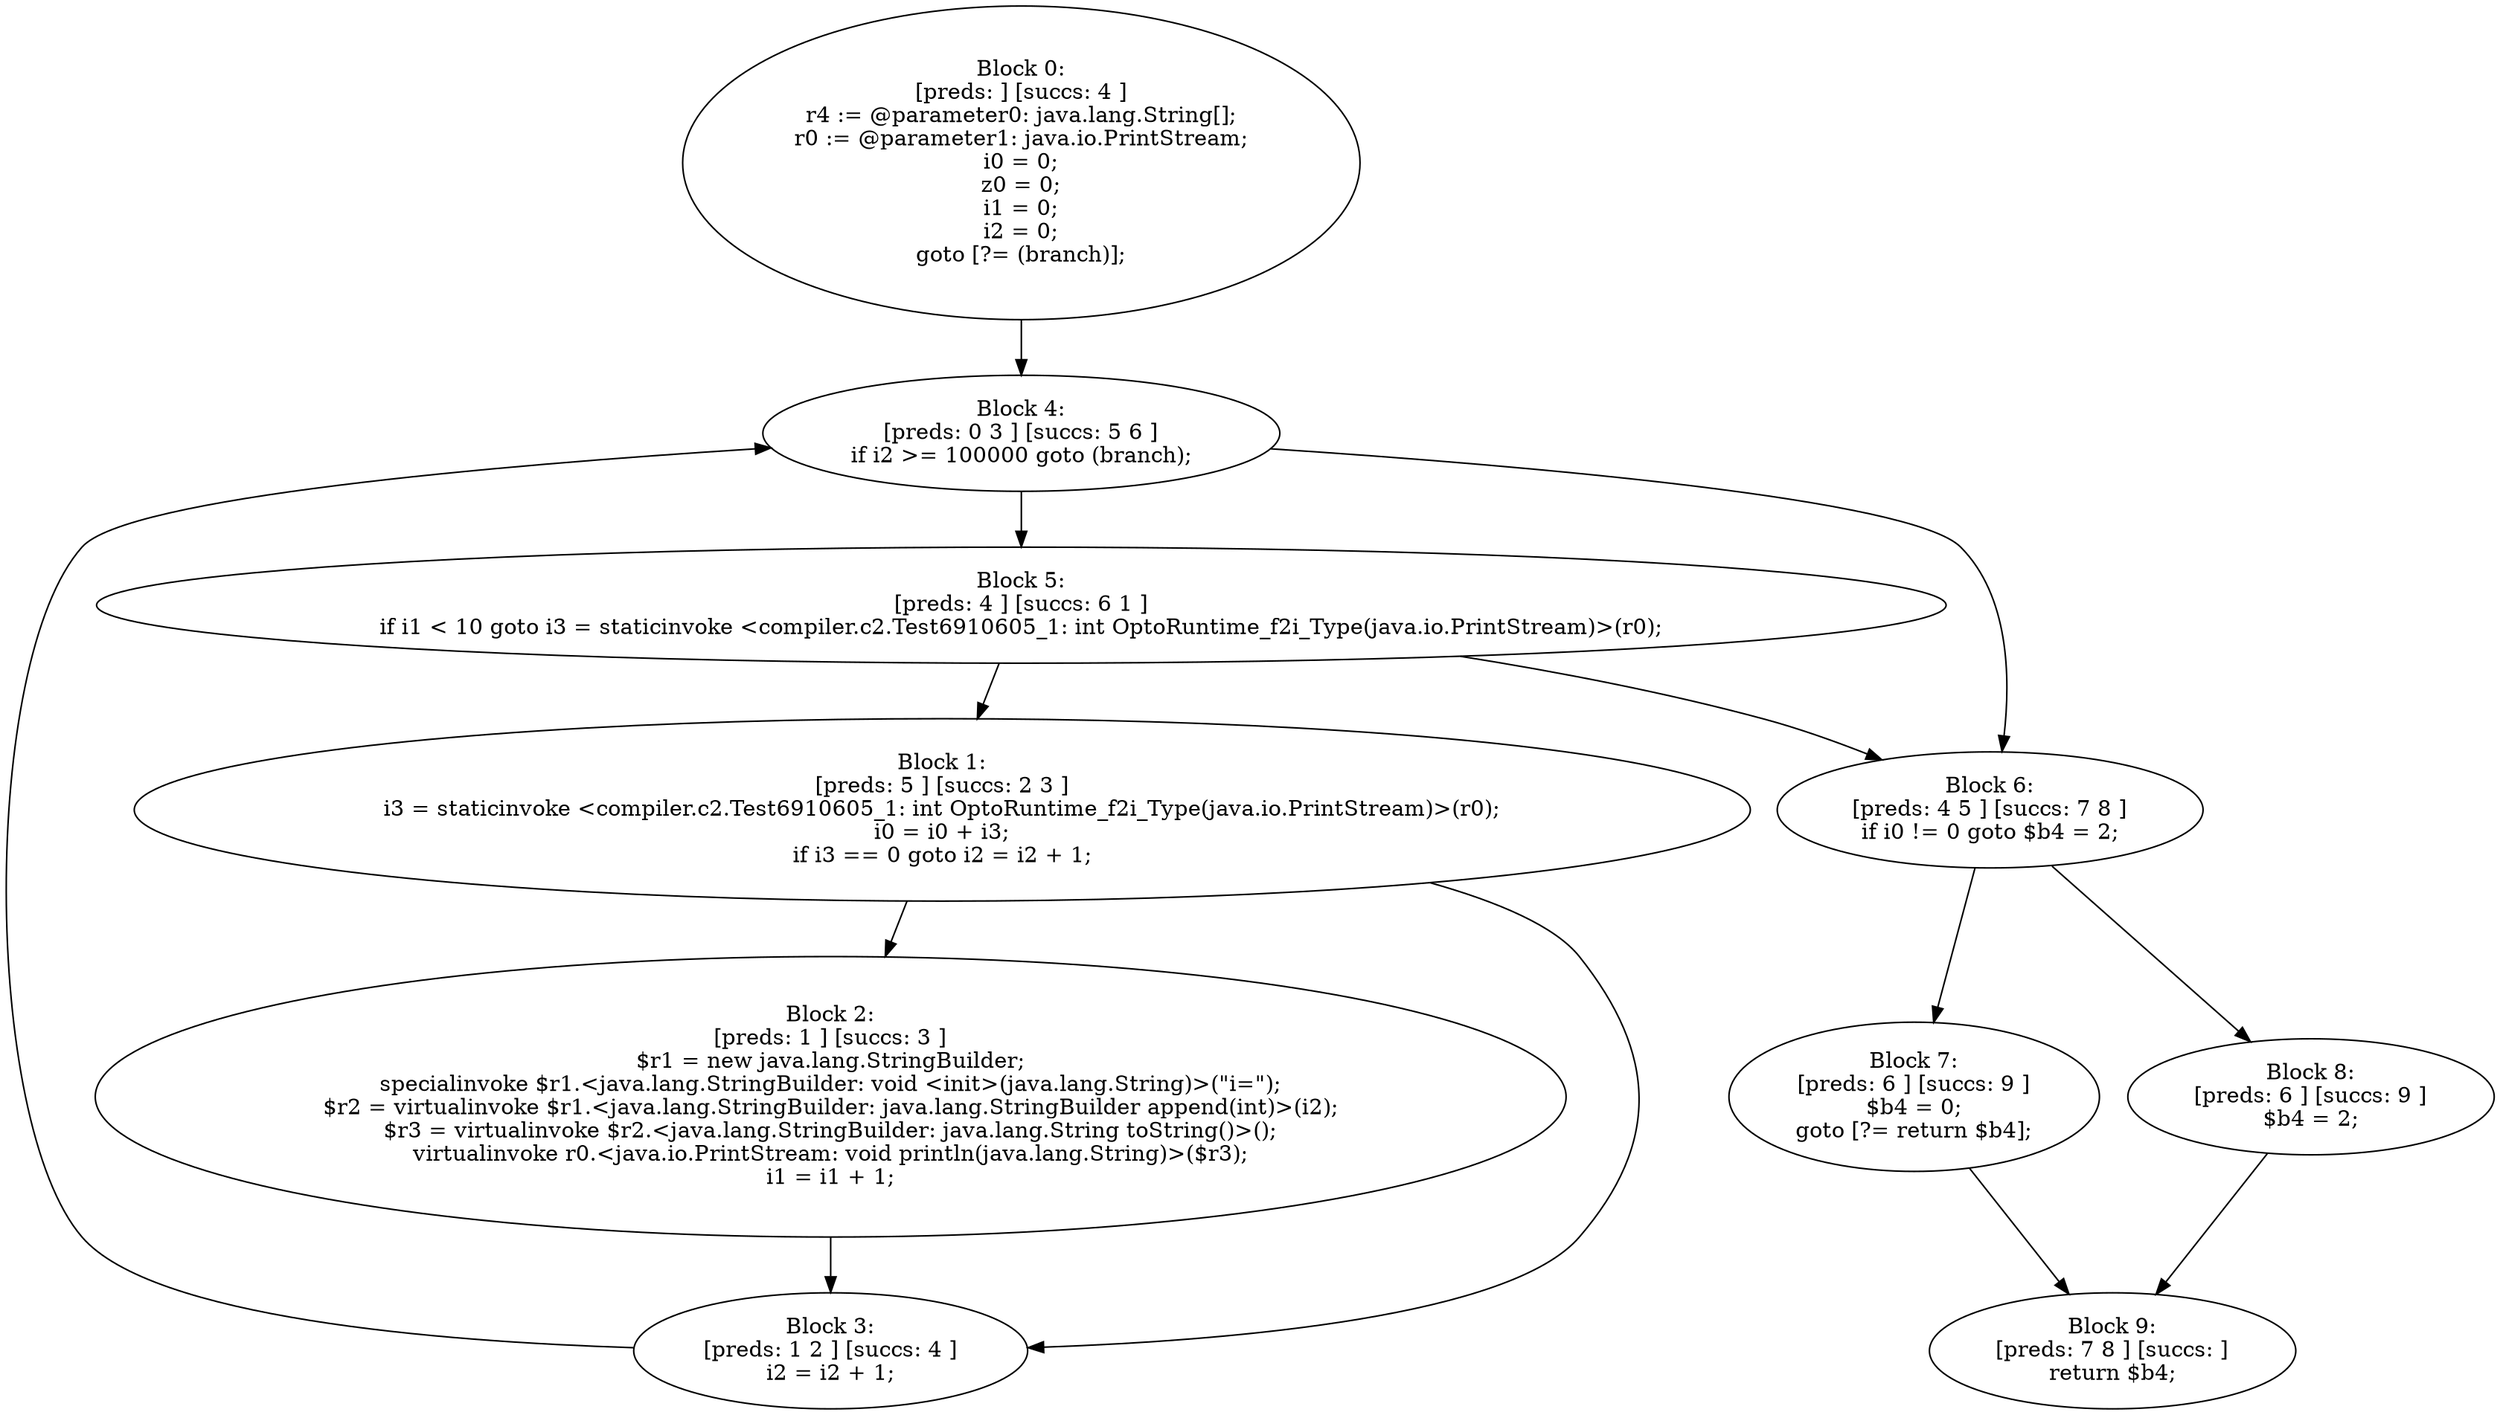 digraph "unitGraph" {
    "Block 0:
[preds: ] [succs: 4 ]
r4 := @parameter0: java.lang.String[];
r0 := @parameter1: java.io.PrintStream;
i0 = 0;
z0 = 0;
i1 = 0;
i2 = 0;
goto [?= (branch)];
"
    "Block 1:
[preds: 5 ] [succs: 2 3 ]
i3 = staticinvoke <compiler.c2.Test6910605_1: int OptoRuntime_f2i_Type(java.io.PrintStream)>(r0);
i0 = i0 + i3;
if i3 == 0 goto i2 = i2 + 1;
"
    "Block 2:
[preds: 1 ] [succs: 3 ]
$r1 = new java.lang.StringBuilder;
specialinvoke $r1.<java.lang.StringBuilder: void <init>(java.lang.String)>(\"i=\");
$r2 = virtualinvoke $r1.<java.lang.StringBuilder: java.lang.StringBuilder append(int)>(i2);
$r3 = virtualinvoke $r2.<java.lang.StringBuilder: java.lang.String toString()>();
virtualinvoke r0.<java.io.PrintStream: void println(java.lang.String)>($r3);
i1 = i1 + 1;
"
    "Block 3:
[preds: 1 2 ] [succs: 4 ]
i2 = i2 + 1;
"
    "Block 4:
[preds: 0 3 ] [succs: 5 6 ]
if i2 >= 100000 goto (branch);
"
    "Block 5:
[preds: 4 ] [succs: 6 1 ]
if i1 < 10 goto i3 = staticinvoke <compiler.c2.Test6910605_1: int OptoRuntime_f2i_Type(java.io.PrintStream)>(r0);
"
    "Block 6:
[preds: 4 5 ] [succs: 7 8 ]
if i0 != 0 goto $b4 = 2;
"
    "Block 7:
[preds: 6 ] [succs: 9 ]
$b4 = 0;
goto [?= return $b4];
"
    "Block 8:
[preds: 6 ] [succs: 9 ]
$b4 = 2;
"
    "Block 9:
[preds: 7 8 ] [succs: ]
return $b4;
"
    "Block 0:
[preds: ] [succs: 4 ]
r4 := @parameter0: java.lang.String[];
r0 := @parameter1: java.io.PrintStream;
i0 = 0;
z0 = 0;
i1 = 0;
i2 = 0;
goto [?= (branch)];
"->"Block 4:
[preds: 0 3 ] [succs: 5 6 ]
if i2 >= 100000 goto (branch);
";
    "Block 1:
[preds: 5 ] [succs: 2 3 ]
i3 = staticinvoke <compiler.c2.Test6910605_1: int OptoRuntime_f2i_Type(java.io.PrintStream)>(r0);
i0 = i0 + i3;
if i3 == 0 goto i2 = i2 + 1;
"->"Block 2:
[preds: 1 ] [succs: 3 ]
$r1 = new java.lang.StringBuilder;
specialinvoke $r1.<java.lang.StringBuilder: void <init>(java.lang.String)>(\"i=\");
$r2 = virtualinvoke $r1.<java.lang.StringBuilder: java.lang.StringBuilder append(int)>(i2);
$r3 = virtualinvoke $r2.<java.lang.StringBuilder: java.lang.String toString()>();
virtualinvoke r0.<java.io.PrintStream: void println(java.lang.String)>($r3);
i1 = i1 + 1;
";
    "Block 1:
[preds: 5 ] [succs: 2 3 ]
i3 = staticinvoke <compiler.c2.Test6910605_1: int OptoRuntime_f2i_Type(java.io.PrintStream)>(r0);
i0 = i0 + i3;
if i3 == 0 goto i2 = i2 + 1;
"->"Block 3:
[preds: 1 2 ] [succs: 4 ]
i2 = i2 + 1;
";
    "Block 2:
[preds: 1 ] [succs: 3 ]
$r1 = new java.lang.StringBuilder;
specialinvoke $r1.<java.lang.StringBuilder: void <init>(java.lang.String)>(\"i=\");
$r2 = virtualinvoke $r1.<java.lang.StringBuilder: java.lang.StringBuilder append(int)>(i2);
$r3 = virtualinvoke $r2.<java.lang.StringBuilder: java.lang.String toString()>();
virtualinvoke r0.<java.io.PrintStream: void println(java.lang.String)>($r3);
i1 = i1 + 1;
"->"Block 3:
[preds: 1 2 ] [succs: 4 ]
i2 = i2 + 1;
";
    "Block 3:
[preds: 1 2 ] [succs: 4 ]
i2 = i2 + 1;
"->"Block 4:
[preds: 0 3 ] [succs: 5 6 ]
if i2 >= 100000 goto (branch);
";
    "Block 4:
[preds: 0 3 ] [succs: 5 6 ]
if i2 >= 100000 goto (branch);
"->"Block 5:
[preds: 4 ] [succs: 6 1 ]
if i1 < 10 goto i3 = staticinvoke <compiler.c2.Test6910605_1: int OptoRuntime_f2i_Type(java.io.PrintStream)>(r0);
";
    "Block 4:
[preds: 0 3 ] [succs: 5 6 ]
if i2 >= 100000 goto (branch);
"->"Block 6:
[preds: 4 5 ] [succs: 7 8 ]
if i0 != 0 goto $b4 = 2;
";
    "Block 5:
[preds: 4 ] [succs: 6 1 ]
if i1 < 10 goto i3 = staticinvoke <compiler.c2.Test6910605_1: int OptoRuntime_f2i_Type(java.io.PrintStream)>(r0);
"->"Block 6:
[preds: 4 5 ] [succs: 7 8 ]
if i0 != 0 goto $b4 = 2;
";
    "Block 5:
[preds: 4 ] [succs: 6 1 ]
if i1 < 10 goto i3 = staticinvoke <compiler.c2.Test6910605_1: int OptoRuntime_f2i_Type(java.io.PrintStream)>(r0);
"->"Block 1:
[preds: 5 ] [succs: 2 3 ]
i3 = staticinvoke <compiler.c2.Test6910605_1: int OptoRuntime_f2i_Type(java.io.PrintStream)>(r0);
i0 = i0 + i3;
if i3 == 0 goto i2 = i2 + 1;
";
    "Block 6:
[preds: 4 5 ] [succs: 7 8 ]
if i0 != 0 goto $b4 = 2;
"->"Block 7:
[preds: 6 ] [succs: 9 ]
$b4 = 0;
goto [?= return $b4];
";
    "Block 6:
[preds: 4 5 ] [succs: 7 8 ]
if i0 != 0 goto $b4 = 2;
"->"Block 8:
[preds: 6 ] [succs: 9 ]
$b4 = 2;
";
    "Block 7:
[preds: 6 ] [succs: 9 ]
$b4 = 0;
goto [?= return $b4];
"->"Block 9:
[preds: 7 8 ] [succs: ]
return $b4;
";
    "Block 8:
[preds: 6 ] [succs: 9 ]
$b4 = 2;
"->"Block 9:
[preds: 7 8 ] [succs: ]
return $b4;
";
}
